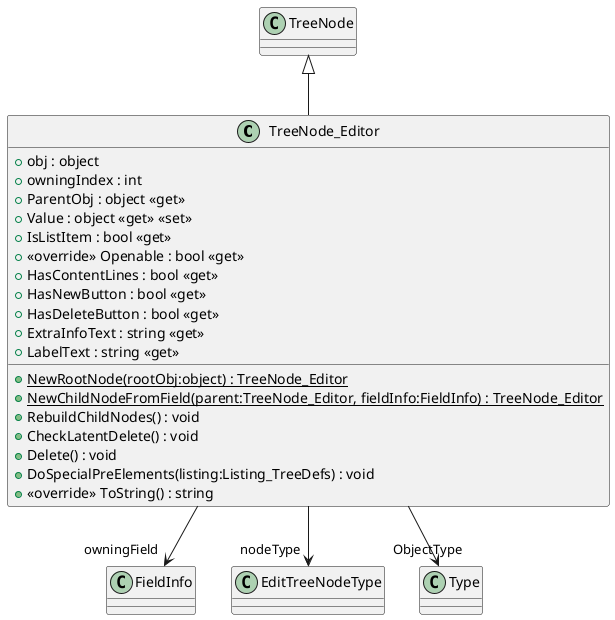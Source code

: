 @startuml
class TreeNode_Editor {
    + obj : object
    + owningIndex : int
    + ParentObj : object <<get>>
    + Value : object <<get>> <<set>>
    + IsListItem : bool <<get>>
    + <<override>> Openable : bool <<get>>
    + HasContentLines : bool <<get>>
    + HasNewButton : bool <<get>>
    + HasDeleteButton : bool <<get>>
    + ExtraInfoText : string <<get>>
    + LabelText : string <<get>>
    + {static} NewRootNode(rootObj:object) : TreeNode_Editor
    + {static} NewChildNodeFromField(parent:TreeNode_Editor, fieldInfo:FieldInfo) : TreeNode_Editor
    + RebuildChildNodes() : void
    + CheckLatentDelete() : void
    + Delete() : void
    + DoSpecialPreElements(listing:Listing_TreeDefs) : void
    + <<override>> ToString() : string
}
TreeNode <|-- TreeNode_Editor
TreeNode_Editor --> "owningField" FieldInfo
TreeNode_Editor --> "nodeType" EditTreeNodeType
TreeNode_Editor --> "ObjectType" Type
@enduml
